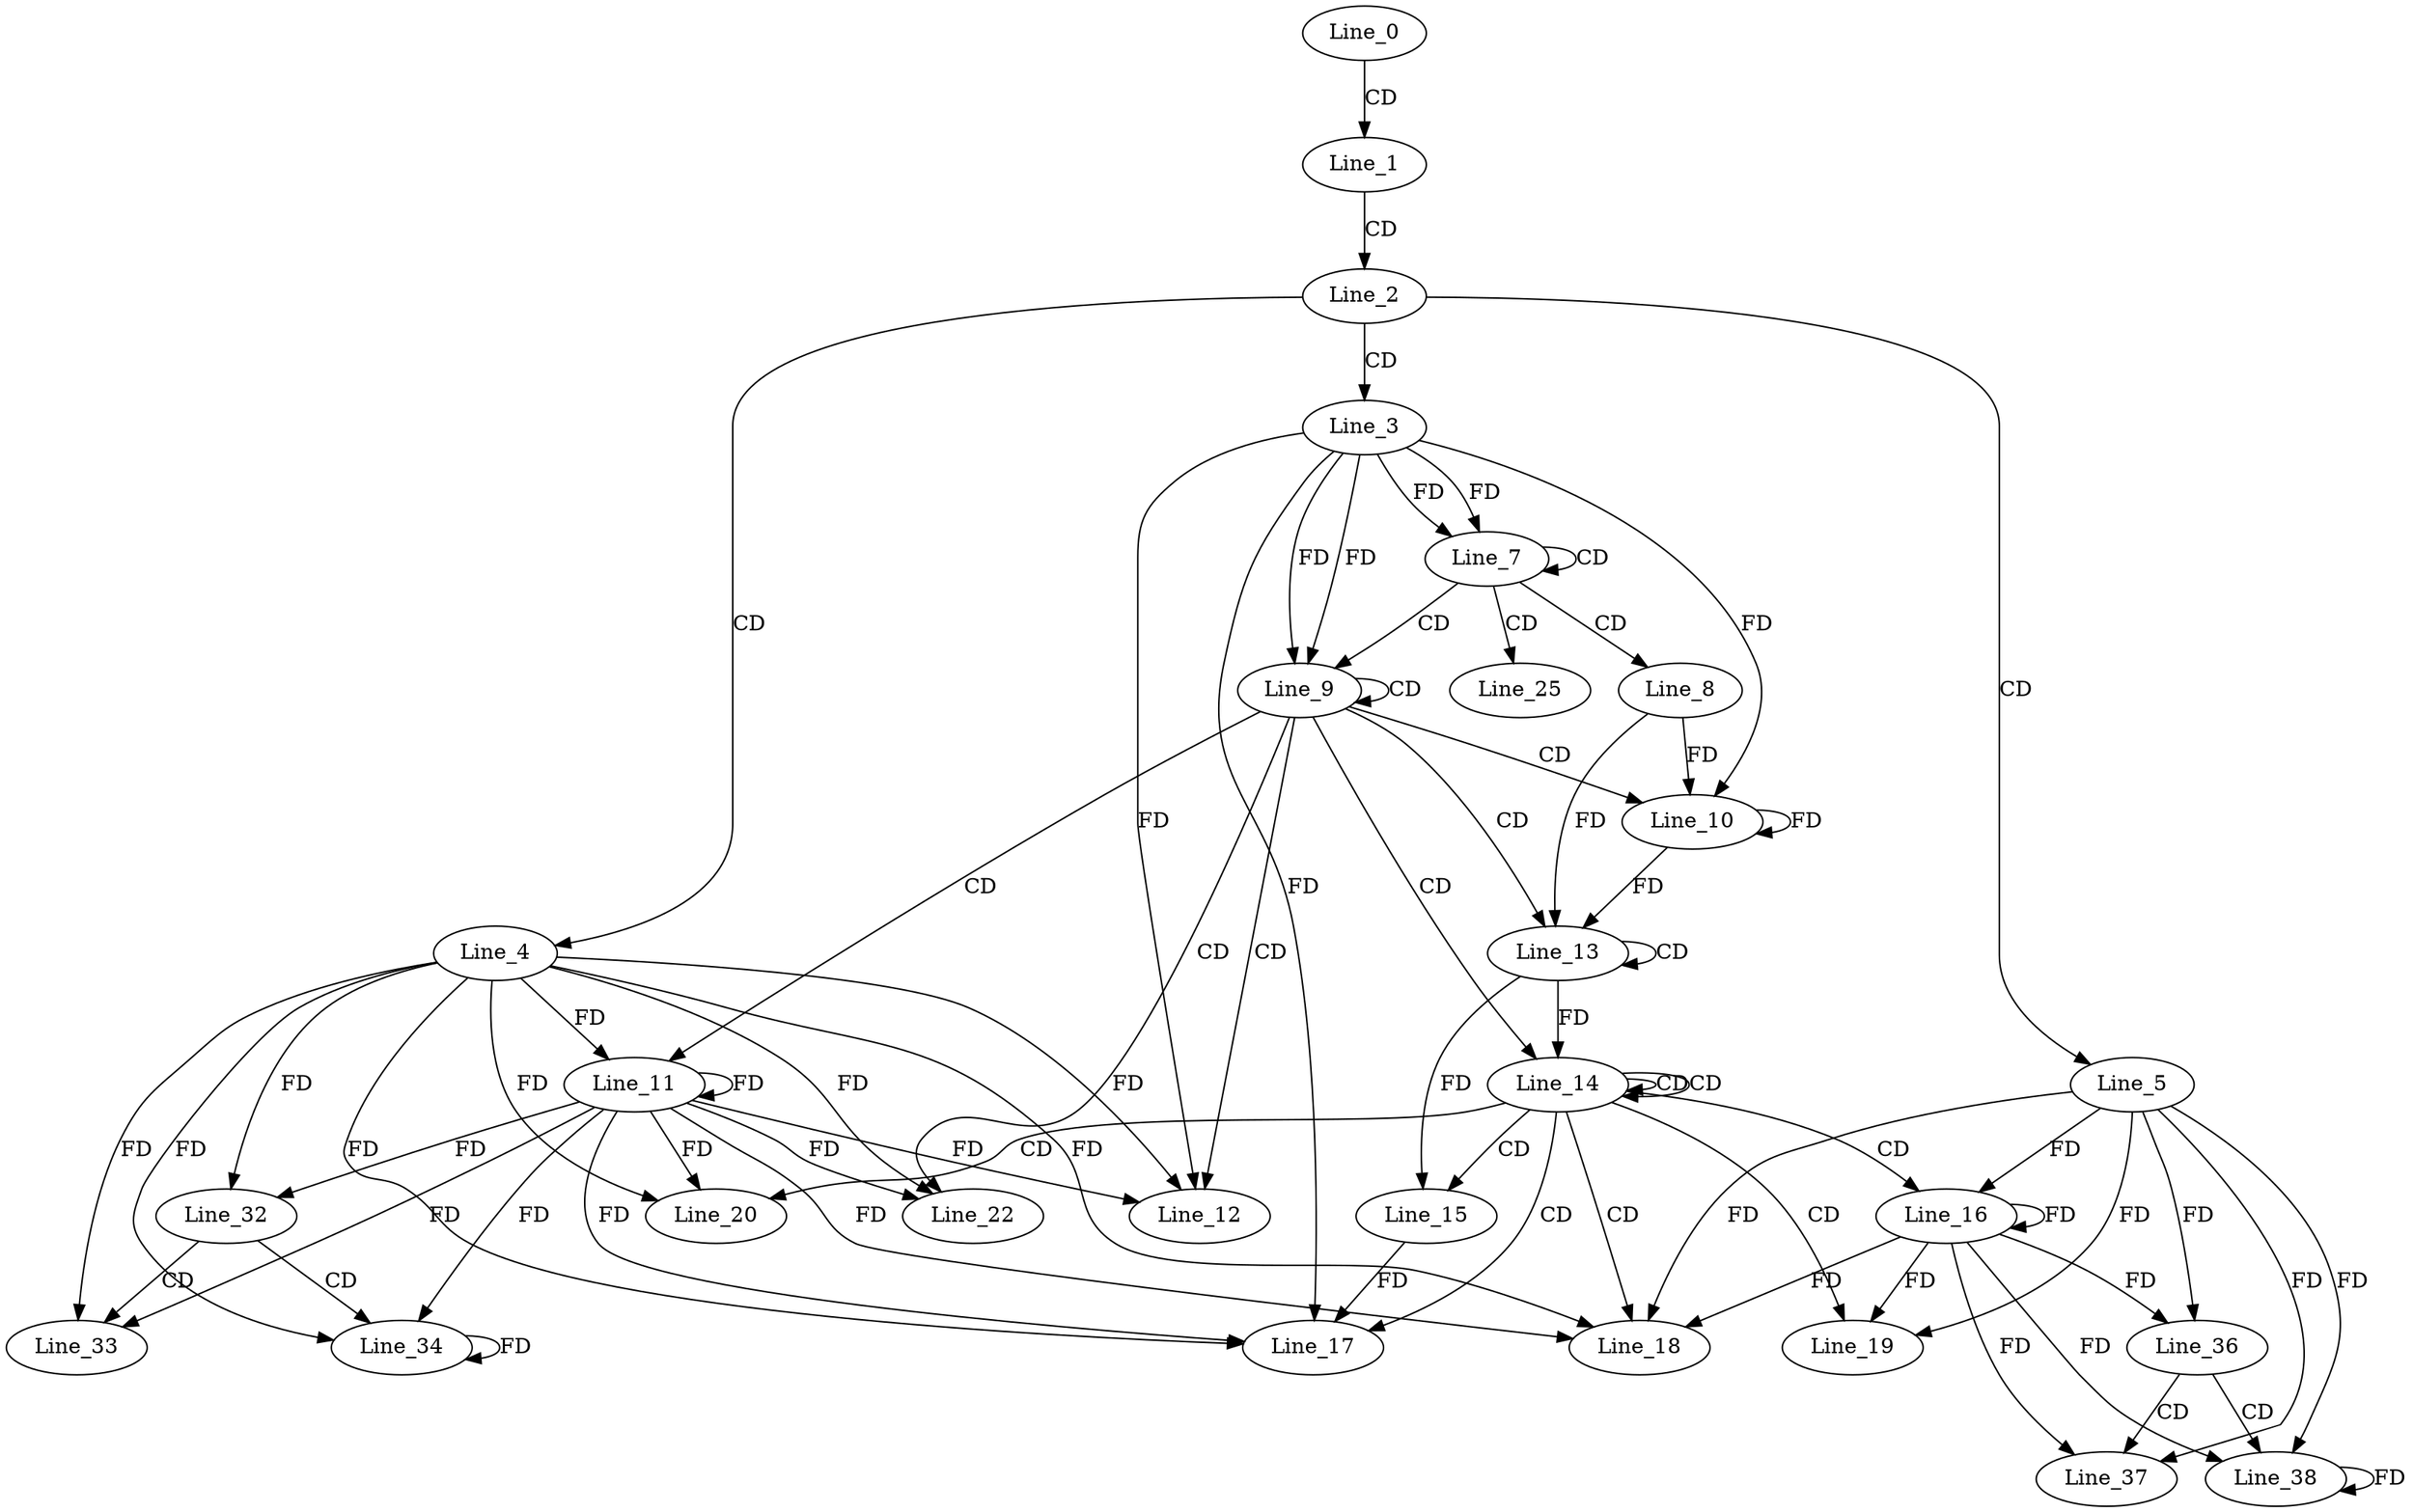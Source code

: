 digraph G {
  Line_0;
  Line_1;
  Line_2;
  Line_3;
  Line_4;
  Line_5;
  Line_7;
  Line_7;
  Line_8;
  Line_9;
  Line_9;
  Line_10;
  Line_10;
  Line_11;
  Line_12;
  Line_12;
  Line_13;
  Line_13;
  Line_14;
  Line_14;
  Line_15;
  Line_15;
  Line_16;
  Line_17;
  Line_17;
  Line_17;
  Line_18;
  Line_19;
  Line_20;
  Line_22;
  Line_25;
  Line_32;
  Line_33;
  Line_34;
  Line_36;
  Line_37;
  Line_38;
  Line_0 -> Line_1 [ label="CD" ];
  Line_1 -> Line_2 [ label="CD" ];
  Line_2 -> Line_3 [ label="CD" ];
  Line_2 -> Line_4 [ label="CD" ];
  Line_2 -> Line_5 [ label="CD" ];
  Line_3 -> Line_7 [ label="FD" ];
  Line_7 -> Line_7 [ label="CD" ];
  Line_3 -> Line_7 [ label="FD" ];
  Line_7 -> Line_8 [ label="CD" ];
  Line_7 -> Line_9 [ label="CD" ];
  Line_3 -> Line_9 [ label="FD" ];
  Line_9 -> Line_9 [ label="CD" ];
  Line_3 -> Line_9 [ label="FD" ];
  Line_9 -> Line_10 [ label="CD" ];
  Line_8 -> Line_10 [ label="FD" ];
  Line_10 -> Line_10 [ label="FD" ];
  Line_3 -> Line_10 [ label="FD" ];
  Line_9 -> Line_11 [ label="CD" ];
  Line_4 -> Line_11 [ label="FD" ];
  Line_11 -> Line_11 [ label="FD" ];
  Line_9 -> Line_12 [ label="CD" ];
  Line_4 -> Line_12 [ label="FD" ];
  Line_11 -> Line_12 [ label="FD" ];
  Line_3 -> Line_12 [ label="FD" ];
  Line_9 -> Line_13 [ label="CD" ];
  Line_13 -> Line_13 [ label="CD" ];
  Line_8 -> Line_13 [ label="FD" ];
  Line_10 -> Line_13 [ label="FD" ];
  Line_9 -> Line_14 [ label="CD" ];
  Line_14 -> Line_14 [ label="CD" ];
  Line_14 -> Line_14 [ label="CD" ];
  Line_13 -> Line_14 [ label="FD" ];
  Line_14 -> Line_15 [ label="CD" ];
  Line_13 -> Line_15 [ label="FD" ];
  Line_14 -> Line_16 [ label="CD" ];
  Line_16 -> Line_16 [ label="FD" ];
  Line_5 -> Line_16 [ label="FD" ];
  Line_14 -> Line_17 [ label="CD" ];
  Line_4 -> Line_17 [ label="FD" ];
  Line_11 -> Line_17 [ label="FD" ];
  Line_3 -> Line_17 [ label="FD" ];
  Line_15 -> Line_17 [ label="FD" ];
  Line_14 -> Line_18 [ label="CD" ];
  Line_16 -> Line_18 [ label="FD" ];
  Line_5 -> Line_18 [ label="FD" ];
  Line_4 -> Line_18 [ label="FD" ];
  Line_11 -> Line_18 [ label="FD" ];
  Line_14 -> Line_19 [ label="CD" ];
  Line_16 -> Line_19 [ label="FD" ];
  Line_5 -> Line_19 [ label="FD" ];
  Line_14 -> Line_20 [ label="CD" ];
  Line_4 -> Line_20 [ label="FD" ];
  Line_11 -> Line_20 [ label="FD" ];
  Line_9 -> Line_22 [ label="CD" ];
  Line_4 -> Line_22 [ label="FD" ];
  Line_11 -> Line_22 [ label="FD" ];
  Line_7 -> Line_25 [ label="CD" ];
  Line_4 -> Line_32 [ label="FD" ];
  Line_11 -> Line_32 [ label="FD" ];
  Line_32 -> Line_33 [ label="CD" ];
  Line_4 -> Line_33 [ label="FD" ];
  Line_11 -> Line_33 [ label="FD" ];
  Line_32 -> Line_34 [ label="CD" ];
  Line_4 -> Line_34 [ label="FD" ];
  Line_11 -> Line_34 [ label="FD" ];
  Line_34 -> Line_34 [ label="FD" ];
  Line_16 -> Line_36 [ label="FD" ];
  Line_5 -> Line_36 [ label="FD" ];
  Line_36 -> Line_37 [ label="CD" ];
  Line_16 -> Line_37 [ label="FD" ];
  Line_5 -> Line_37 [ label="FD" ];
  Line_36 -> Line_38 [ label="CD" ];
  Line_16 -> Line_38 [ label="FD" ];
  Line_5 -> Line_38 [ label="FD" ];
  Line_38 -> Line_38 [ label="FD" ];
}
